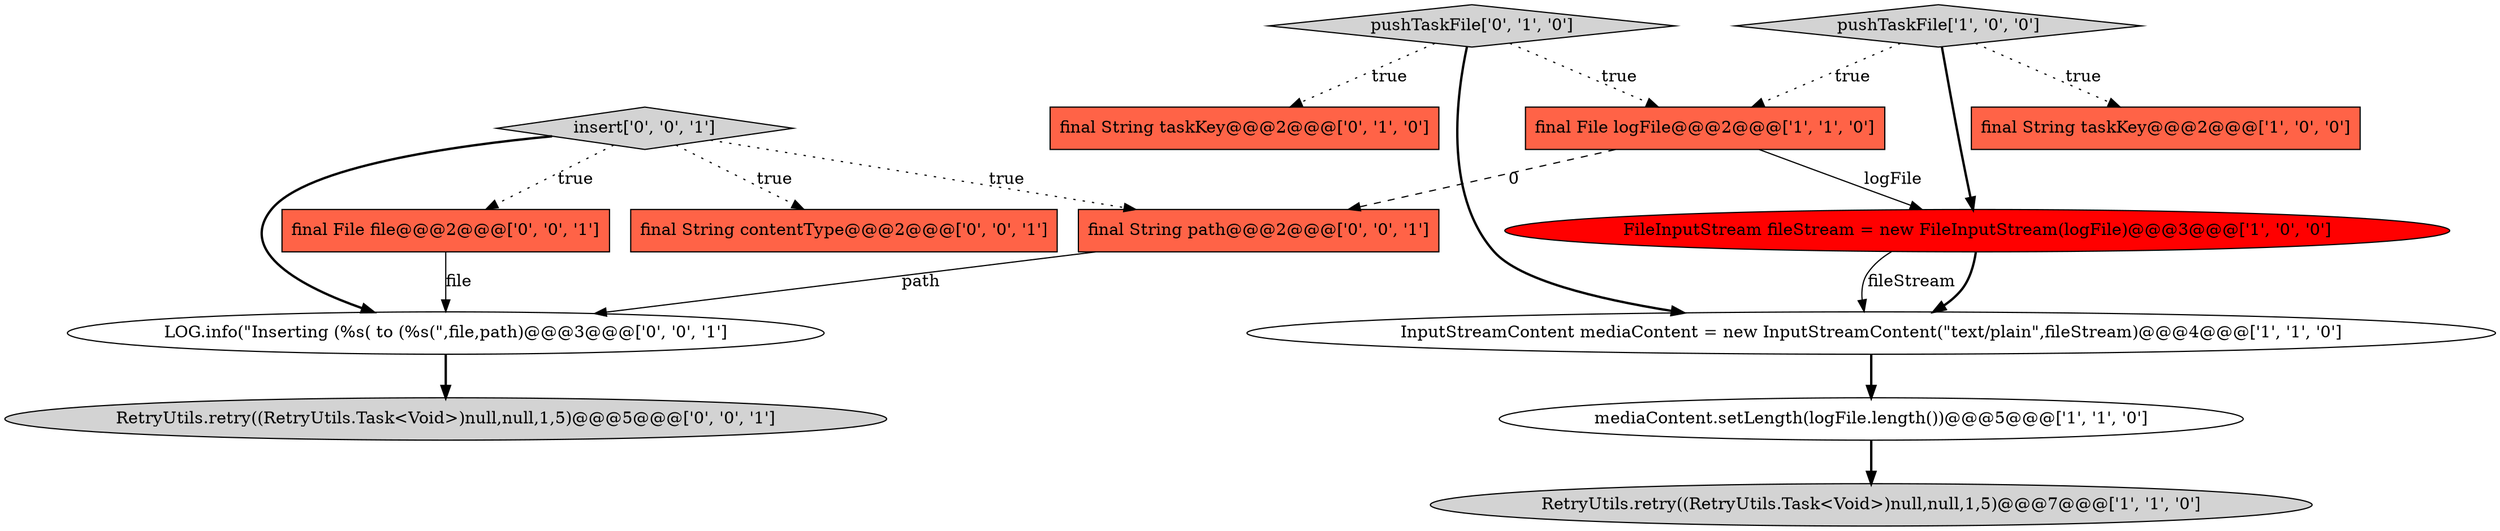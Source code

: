 digraph {
12 [style = filled, label = "insert['0', '0', '1']", fillcolor = lightgray, shape = diamond image = "AAA0AAABBB3BBB"];
7 [style = filled, label = "final String taskKey@@@2@@@['0', '1', '0']", fillcolor = tomato, shape = box image = "AAA0AAABBB2BBB"];
8 [style = filled, label = "pushTaskFile['0', '1', '0']", fillcolor = lightgray, shape = diamond image = "AAA0AAABBB2BBB"];
13 [style = filled, label = "final String path@@@2@@@['0', '0', '1']", fillcolor = tomato, shape = box image = "AAA0AAABBB3BBB"];
2 [style = filled, label = "final String taskKey@@@2@@@['1', '0', '0']", fillcolor = tomato, shape = box image = "AAA0AAABBB1BBB"];
14 [style = filled, label = "LOG.info(\"Inserting (%s( to (%s(\",file,path)@@@3@@@['0', '0', '1']", fillcolor = white, shape = ellipse image = "AAA0AAABBB3BBB"];
4 [style = filled, label = "final File logFile@@@2@@@['1', '1', '0']", fillcolor = tomato, shape = box image = "AAA0AAABBB1BBB"];
0 [style = filled, label = "InputStreamContent mediaContent = new InputStreamContent(\"text/plain\",fileStream)@@@4@@@['1', '1', '0']", fillcolor = white, shape = ellipse image = "AAA0AAABBB1BBB"];
6 [style = filled, label = "mediaContent.setLength(logFile.length())@@@5@@@['1', '1', '0']", fillcolor = white, shape = ellipse image = "AAA0AAABBB1BBB"];
10 [style = filled, label = "RetryUtils.retry((RetryUtils.Task<Void>)null,null,1,5)@@@5@@@['0', '0', '1']", fillcolor = lightgray, shape = ellipse image = "AAA0AAABBB3BBB"];
11 [style = filled, label = "final String contentType@@@2@@@['0', '0', '1']", fillcolor = tomato, shape = box image = "AAA0AAABBB3BBB"];
1 [style = filled, label = "FileInputStream fileStream = new FileInputStream(logFile)@@@3@@@['1', '0', '0']", fillcolor = red, shape = ellipse image = "AAA1AAABBB1BBB"];
9 [style = filled, label = "final File file@@@2@@@['0', '0', '1']", fillcolor = tomato, shape = box image = "AAA0AAABBB3BBB"];
3 [style = filled, label = "RetryUtils.retry((RetryUtils.Task<Void>)null,null,1,5)@@@7@@@['1', '1', '0']", fillcolor = lightgray, shape = ellipse image = "AAA0AAABBB1BBB"];
5 [style = filled, label = "pushTaskFile['1', '0', '0']", fillcolor = lightgray, shape = diamond image = "AAA0AAABBB1BBB"];
8->0 [style = bold, label=""];
6->3 [style = bold, label=""];
5->1 [style = bold, label=""];
14->10 [style = bold, label=""];
8->7 [style = dotted, label="true"];
12->13 [style = dotted, label="true"];
13->14 [style = solid, label="path"];
1->0 [style = bold, label=""];
4->13 [style = dashed, label="0"];
9->14 [style = solid, label="file"];
0->6 [style = bold, label=""];
8->4 [style = dotted, label="true"];
4->1 [style = solid, label="logFile"];
5->2 [style = dotted, label="true"];
5->4 [style = dotted, label="true"];
1->0 [style = solid, label="fileStream"];
12->14 [style = bold, label=""];
12->9 [style = dotted, label="true"];
12->11 [style = dotted, label="true"];
}
